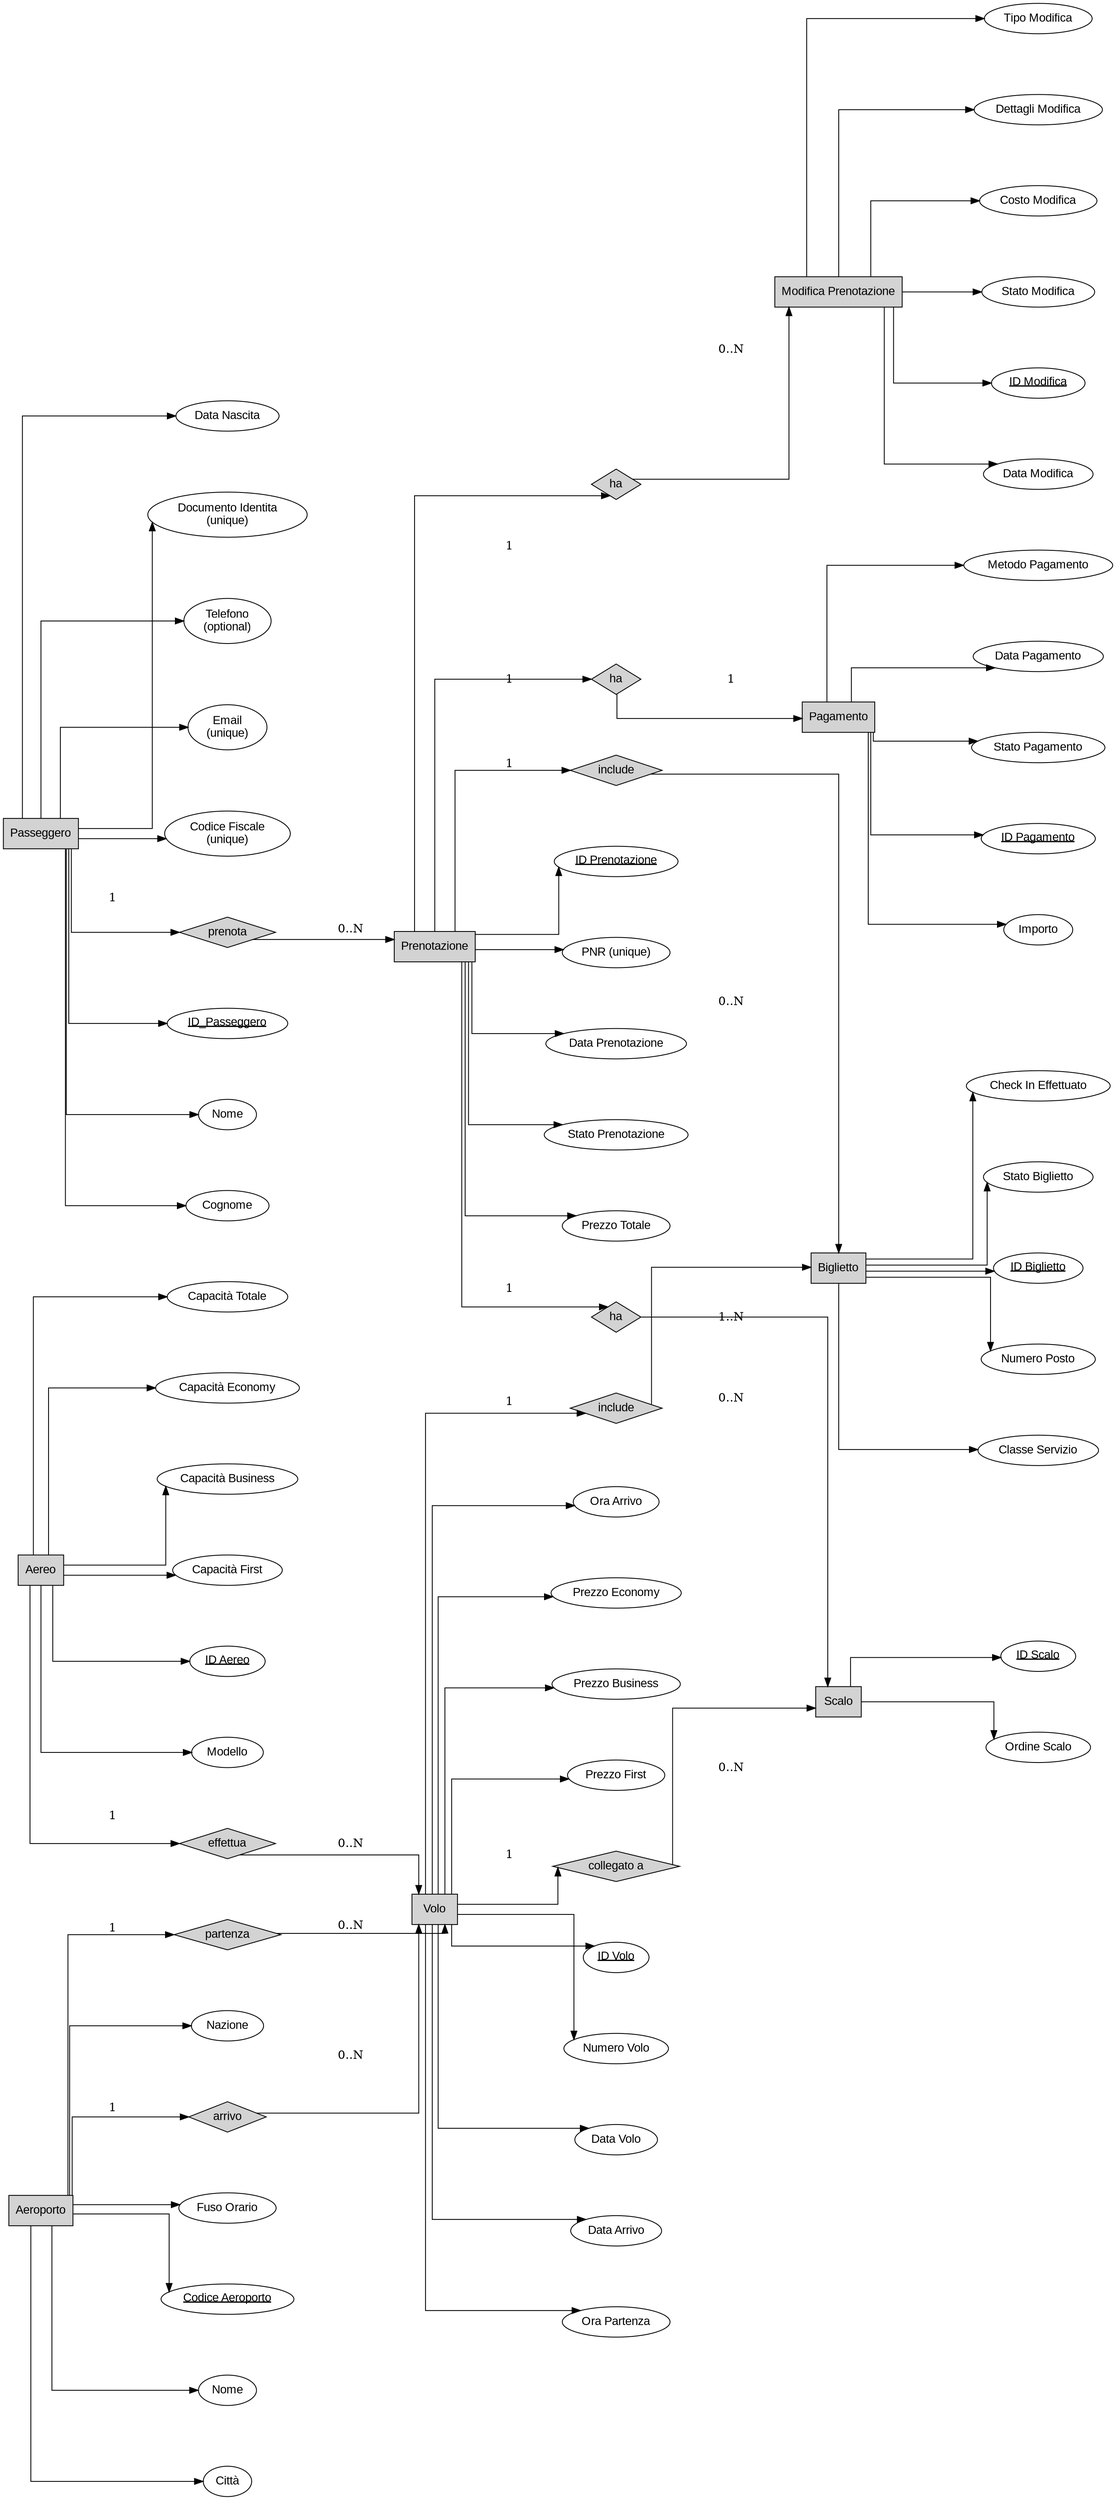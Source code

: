 digraph ER {
  graph [rankdir=LR splines=ortho nodesep=1.0 ranksep=1.0 bgcolor=white];
  node [fontname="Arial" style=filled fillcolor=lightgrey];

  // Entità
  Passeggero [label="Passeggero" shape=rectangle];
  Aeroporto [label="Aeroporto" shape=rectangle];
  Aereo [label="Aereo" shape=rectangle];
  Volo [label="Volo" shape=rectangle];
  Scalo [label="Scalo" shape=rectangle];
  Prenotazione [label="Prenotazione" shape=rectangle];
  ModificaPrenotazione [label="Modifica Prenotazione" shape=rectangle];
  Biglietto [label="Biglietto" shape=rectangle];
  Pagamento [label="Pagamento" shape=rectangle];

  // Attributi Passeggero
  ID_Passeggero [label=<<u>ID_Passeggero</u>> shape=ellipse fillcolor=white];
  Nome [label="Nome" shape=ellipse fillcolor=white];
  Cognome [label="Cognome" shape=ellipse fillcolor=white];
  Data_Nascita [label="Data Nascita" shape=ellipse fillcolor=white];
  Documento_Identita [label="Documento Identita\n(unique)" shape=ellipse fillcolor=white];
  Telefono [label="Telefono\n(optional)" shape=ellipse fillcolor=white];
  Email [label="Email\n(unique)" shape=ellipse fillcolor=white];
  Codice_Fiscale [label="Codice Fiscale\n(unique)" shape=ellipse fillcolor=white];

  Passeggero -> ID_Passeggero;
  Passeggero -> Nome;
  Passeggero -> Cognome;
  Passeggero -> Data_Nascita;
  Passeggero -> Documento_Identita;
  Passeggero -> Telefono;
  Passeggero -> Email;
  Passeggero -> Codice_Fiscale;

  // Attributi Aeroporto
  Codice_Aeroporto [label=<<u>Codice Aeroporto</u>> shape=ellipse fillcolor=white];
  Nome_Aeroporto [label="Nome" shape=ellipse fillcolor=white];
  Citta [label="Città" shape=ellipse fillcolor=white];
  Nazione [label="Nazione" shape=ellipse fillcolor=white];
  Fuso_Orario [label="Fuso Orario" shape=ellipse fillcolor=white];

  Aeroporto -> Codice_Aeroporto;
  Aeroporto -> Nome_Aeroporto;
  Aeroporto -> Citta;
  Aeroporto -> Nazione;
  Aeroporto -> Fuso_Orario;

  // Attributi Aereo
  ID_Aereo [label=<<u>ID Aereo</u>> shape=ellipse fillcolor=white];
  Modello [label="Modello" shape=ellipse fillcolor=white];
  Capacita_Totale [label="Capacità Totale" shape=ellipse fillcolor=white];
  Capacita_Economy [label="Capacità Economy" shape=ellipse fillcolor=white];
  Capacita_Business [label="Capacità Business" shape=ellipse fillcolor=white];
  Capacita_First [label="Capacità First" shape=ellipse fillcolor=white];

  Aereo -> ID_Aereo;
  Aereo -> Modello;
  Aereo -> Capacita_Totale;
  Aereo -> Capacita_Economy;
  Aereo -> Capacita_Business;
  Aereo -> Capacita_First;

  // Attributi Volo
  ID_Volo [label=<<u>ID Volo</u>> shape=ellipse fillcolor=white];
  Numero_Volo [label="Numero Volo" shape=ellipse fillcolor=white];
  Data_Volo [label="Data Volo" shape=ellipse fillcolor=white];
  Data_Arrivo [label="Data Arrivo" shape=ellipse fillcolor=white];
  Ora_Partenza [label="Ora Partenza" shape=ellipse fillcolor=white];
  Ora_Arrivo [label="Ora Arrivo" shape=ellipse fillcolor=white];
  Prezzo_Economy [label="Prezzo Economy" shape=ellipse fillcolor=white];
  Prezzo_Business [label="Prezzo Business" shape=ellipse fillcolor=white];
  Prezzo_First [label="Prezzo First" shape=ellipse fillcolor=white];

  Volo -> ID_Volo;
  Volo -> Numero_Volo;
  Volo -> Data_Volo;
  Volo -> Data_Arrivo;
  Volo -> Ora_Partenza;
  Volo -> Ora_Arrivo;
  Volo -> Prezzo_Economy;
  Volo -> Prezzo_Business;
  Volo -> Prezzo_First;

  // Attributi Scalo
  ID_Scalo [label=<<u>ID Scalo</u>> shape=ellipse fillcolor=white];
  Ordine_Scalo [label="Ordine Scalo" shape=ellipse fillcolor=white];

  Scalo -> ID_Scalo;
  Scalo -> Ordine_Scalo;

  // Attributi Prenotazione
  ID_Prenotazione [label=<<u>ID Prenotazione</u>> shape=ellipse fillcolor=white];
  PNR [label="PNR (unique)" shape=ellipse fillcolor=white];
  Data_Prenotazione [label="Data Prenotazione" shape=ellipse fillcolor=white];
  Stato_Prenotazione [label="Stato Prenotazione" shape=ellipse fillcolor=white];
  Prezzo_Totale [label="Prezzo Totale" shape=ellipse fillcolor=white];

  Prenotazione -> ID_Prenotazione;
  Prenotazione -> PNR;
  Prenotazione -> Data_Prenotazione;
  Prenotazione -> Stato_Prenotazione;
  Prenotazione -> Prezzo_Totale;

  // Attributi Modifica Prenotazione
  ID_Modifica [label=<<u>ID Modifica</u>> shape=ellipse fillcolor=white];
  Data_Modifica [label="Data Modifica" shape=ellipse fillcolor=white];
  Tipo_Modifica [label="Tipo Modifica" shape=ellipse fillcolor=white];
  Dettagli_Modifica [label="Dettagli Modifica" shape=ellipse fillcolor=white];
  Costo_Modifica [label="Costo Modifica" shape=ellipse fillcolor=white];
  Stato_Modifica [label="Stato Modifica" shape=ellipse fillcolor=white];

  ModificaPrenotazione -> ID_Modifica;
  ModificaPrenotazione -> Data_Modifica;
  ModificaPrenotazione -> Tipo_Modifica;
  ModificaPrenotazione -> Dettagli_Modifica;
  ModificaPrenotazione -> Costo_Modifica;
  ModificaPrenotazione -> Stato_Modifica;

  // Attributi Biglietto
  ID_Biglietto [label=<<u>ID Biglietto</u>> shape=ellipse fillcolor=white];
  Numero_Posto [label="Numero Posto" shape=ellipse fillcolor=white];
  Classe_Servizio [label="Classe Servizio" shape=ellipse fillcolor=white];
  Check_In_Effettuato [label="Check In Effettuato" shape=ellipse fillcolor=white];
  Stato_Biglietto [label="Stato Biglietto" shape=ellipse fillcolor=white];

  Biglietto -> ID_Biglietto;
  Biglietto -> Numero_Posto;
  Biglietto -> Classe_Servizio;
  Biglietto -> Check_In_Effettuato;
  Biglietto -> Stato_Biglietto;

  // Attributi Pagamento
  ID_Pagamento [label=<<u>ID Pagamento</u>> shape=ellipse fillcolor=white];
  Importo [label="Importo" shape=ellipse fillcolor=white];
  Metodo_Pagamento [label="Metodo Pagamento" shape=ellipse fillcolor=white];
  Data_Pagamento [label="Data Pagamento" shape=ellipse fillcolor=white];
  Stato_Pagamento [label="Stato Pagamento" shape=ellipse fillcolor=white];

  Pagamento -> ID_Pagamento;
  Pagamento -> Importo;
  Pagamento -> Metodo_Pagamento;
  Pagamento -> Data_Pagamento;
  Pagamento -> Stato_Pagamento;

  // Relazioni
  PasseggeroPrenotazione [shape=diamond label="prenota"];
  Passeggero -> PasseggeroPrenotazione [label="1"];
  PasseggeroPrenotazione -> Prenotazione [label="0..N"];

  PrenotazioneModifica [shape=diamond label="ha"];
  Prenotazione -> PrenotazioneModifica [label="1"];
  PrenotazioneModifica -> ModificaPrenotazione [label="0..N"];

  PrenotazioneBiglietto [shape=diamond label="include"];
  Prenotazione -> PrenotazioneBiglietto [label="1"];
  PrenotazioneBiglietto -> Biglietto [label="0..N"];

  PrenotazionePagamento [shape=diamond label="ha"];
  Prenotazione -> PrenotazionePagamento [label="1"];
  PrenotazionePagamento -> Pagamento [label="1"];

  VoloBiglietto [shape=diamond label="include"];
  Volo -> VoloBiglietto [label="1"];
  VoloBiglietto -> Biglietto [label="0..N"];

  AereoVolo [shape=diamond label="effettua"];
  Aereo -> AereoVolo [label="1"];
  AereoVolo -> Volo [label="0..N"];

  AeroportoVoloPartenza [shape=diamond label="partenza"];
  Aeroporto -> AeroportoVoloPartenza [label="1"];
  AeroportoVoloPartenza -> Volo [label="0..N"];

  AeroportoVoloArrivo [shape=diamond label="arrivo"];
  Aeroporto -> AeroportoVoloArrivo [label="1"];
  AeroportoVoloArrivo -> Volo [label="0..N"];

  PrenotazioneScalo [shape=diamond label="ha"];
  Prenotazione -> PrenotazioneScalo [label="1"];
  PrenotazioneScalo -> Scalo [label="1..N"];

  VoloScalo [shape=diamond label="collegato a"];
  Volo -> VoloScalo [label="1"];
  VoloScalo -> Scalo [label="0..N"];
}
